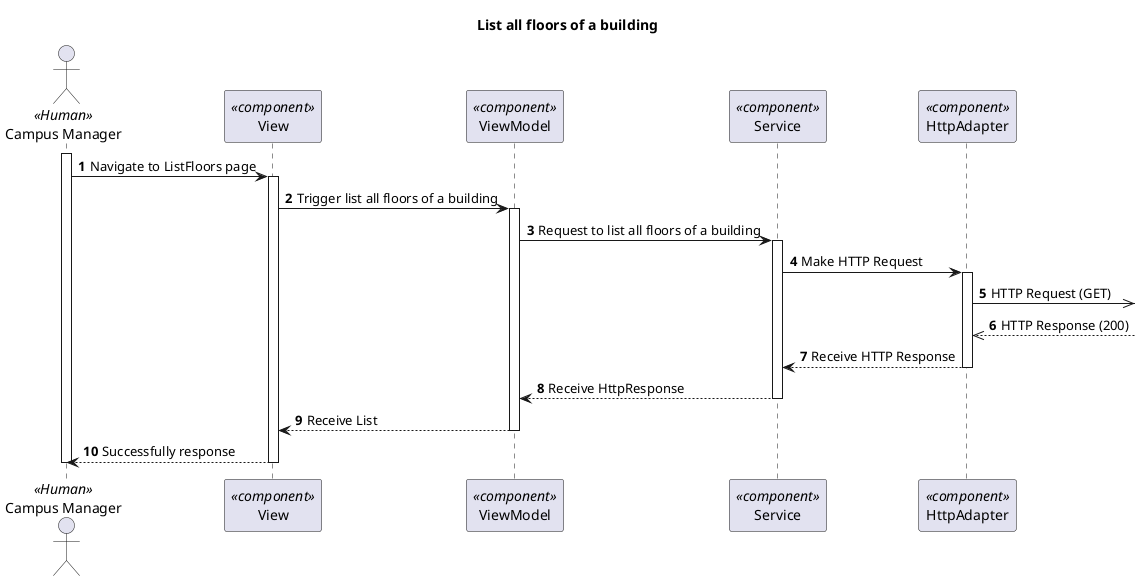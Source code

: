 @startuml Process View - Level 3

autonumber
skinparam packageStyle rect

title List all floors of a building

actor "Campus Manager" as CM <<Human>>
participant "View" as view <<component>>
participant "ViewModel" as viewModel <<component>>
participant "Service" as service <<component>>
participant "HttpAdapter" as httpAdapter <<component>>

activate CM
CM -> view : Navigate to ListFloors page
activate view
view -> viewModel : Trigger list all floors of a building

activate viewModel
viewModel -> service : Request to list all floors of a building

activate service
service -> httpAdapter : Make HTTP Request
activate httpAdapter
httpAdapter ->> : HTTP Request (GET)
httpAdapter <<-- : HTTP Response (200)
httpAdapter --> service : Receive HTTP Response
deactivate httpAdapter

service --> viewModel : Receive HttpResponse
deactivate service
viewModel --> view : Receive List
deactivate viewModel

CM <-- view : Successfully response
deactivate view
deactivate CM
@enduml
